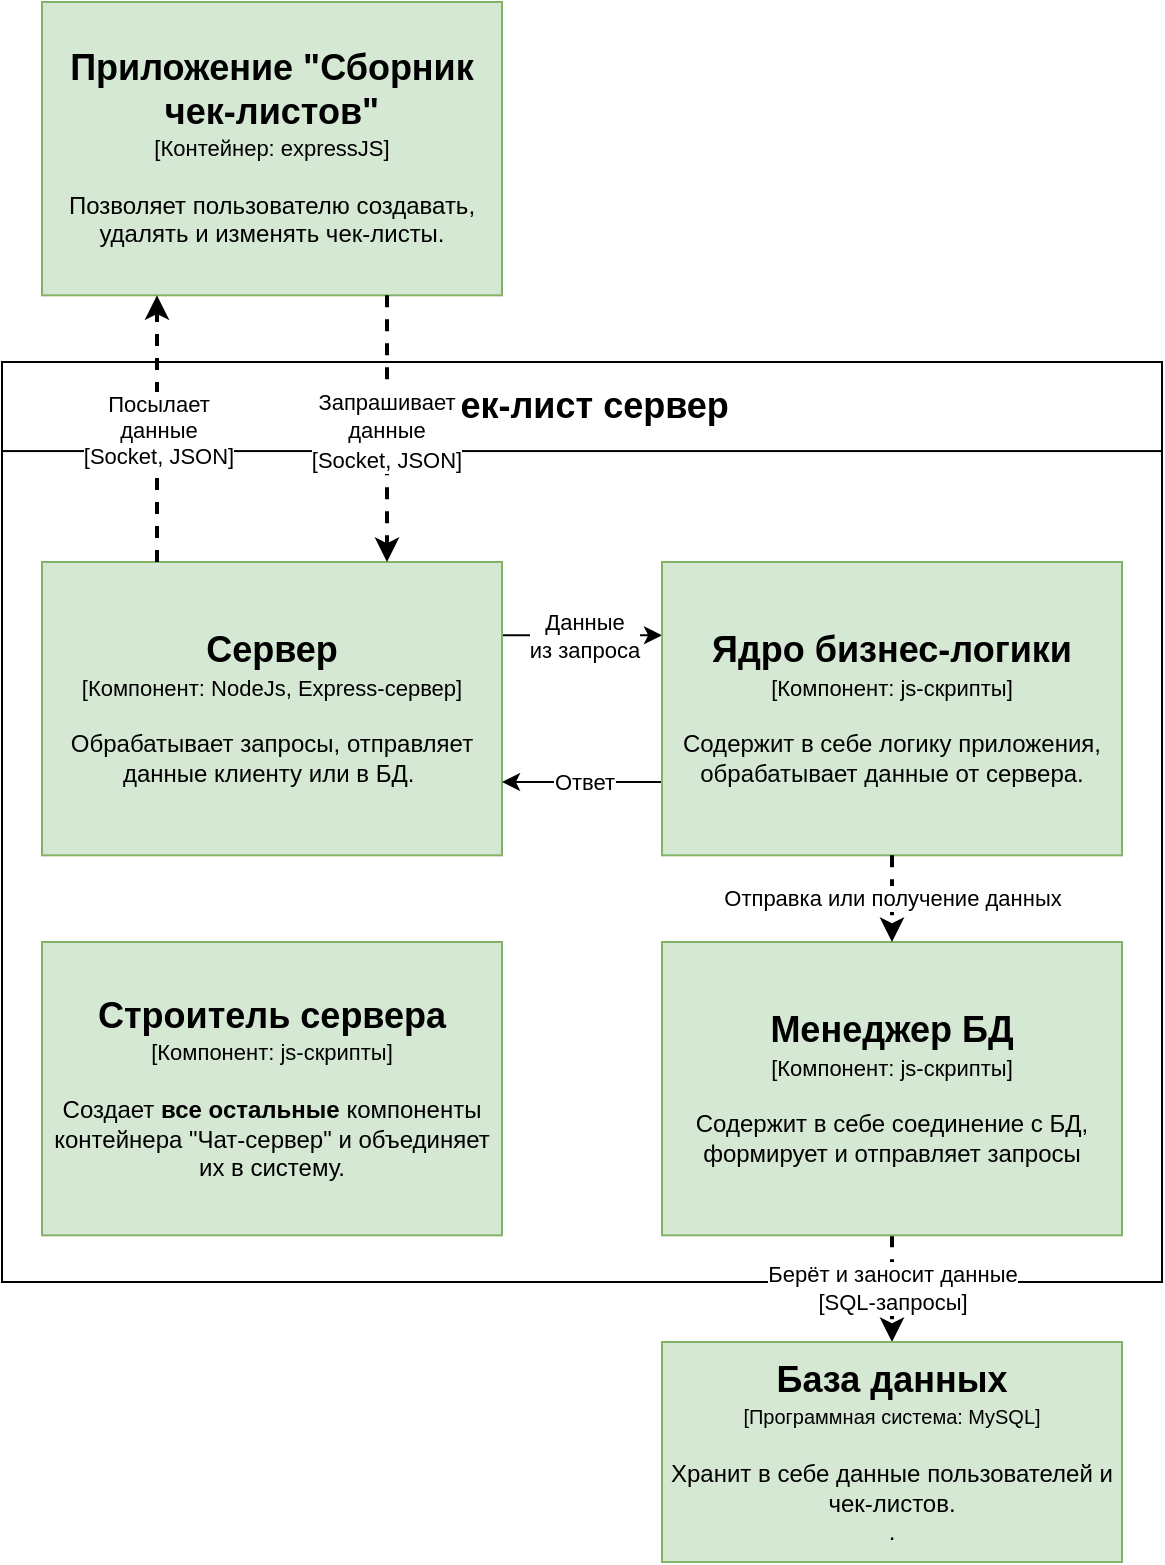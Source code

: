 <mxfile version="13.7.9" type="device"><diagram id="LKbl59Wxj6-I2dOmfFXZ" name="Page-1"><mxGraphModel dx="2" dy="494" grid="1" gridSize="10" guides="1" tooltips="1" connect="1" arrows="1" fold="1" page="1" pageScale="1" pageWidth="850" pageHeight="1100" math="0" shadow="0"><root><mxCell id="0"/><mxCell id="1" parent="0"/><mxCell id="no0ji6hjgd8IN9LN7iAC-79" value="" style="rounded=0;whiteSpace=wrap;html=1;" parent="1" vertex="1"><mxGeometry x="990" y="460" width="580" height="460" as="geometry"/></mxCell><mxCell id="no0ji6hjgd8IN9LN7iAC-10" value="&lt;div&gt;Берёт и заносит данные&lt;/div&gt;&lt;div&gt;[SQL-запросы]&lt;br&gt;&lt;/div&gt;" style="edgeStyle=orthogonalEdgeStyle;rounded=0;orthogonalLoop=1;jettySize=auto;html=1;dashed=1;strokeWidth=2;exitX=0.5;exitY=1;exitDx=0;exitDy=0;" parent="1" source="no0ji6hjgd8IN9LN7iAC-91" target="no0ji6hjgd8IN9LN7iAC-13" edge="1"><mxGeometry relative="1" as="geometry"><mxPoint x="360" y="810" as="sourcePoint"/></mxGeometry></mxCell><mxCell id="no0ji6hjgd8IN9LN7iAC-13" value="&lt;div&gt;&lt;div&gt;&lt;b&gt;&lt;font style=&quot;font-size: 18px&quot;&gt;База данных&lt;/font&gt;&lt;/b&gt;&lt;br&gt;&lt;/div&gt;&lt;div&gt;&lt;font style=&quot;font-size: 10px&quot;&gt;[&lt;/font&gt;&lt;font style=&quot;font-size: 10px&quot;&gt;&lt;span class=&quot;tlid-translation translation&quot; lang=&quot;ru&quot;&gt;&lt;span title=&quot;&quot; class=&quot;&quot;&gt;Программная система: MySQL&lt;/span&gt;&lt;/span&gt;]&lt;/font&gt;&lt;/div&gt;&lt;div&gt;&lt;font style=&quot;font-size: 10px&quot;&gt;&lt;br&gt;&lt;/font&gt;&lt;/div&gt;Хранит в себе данные пользователей и чек-листов.&lt;div&gt;.&lt;/div&gt;&lt;/div&gt;" style="rounded=0;whiteSpace=wrap;html=1;fillColor=#d5e8d4;strokeColor=#82b366;" parent="1" vertex="1"><mxGeometry x="1320" y="950" width="230" height="110" as="geometry"/></mxCell><mxCell id="no0ji6hjgd8IN9LN7iAC-95" style="edgeStyle=orthogonalEdgeStyle;rounded=0;orthogonalLoop=1;jettySize=auto;html=1;exitX=1;exitY=0.25;exitDx=0;exitDy=0;entryX=0;entryY=0.25;entryDx=0;entryDy=0;" parent="1" source="no0ji6hjgd8IN9LN7iAC-28" target="no0ji6hjgd8IN9LN7iAC-86" edge="1"><mxGeometry relative="1" as="geometry"/></mxCell><mxCell id="no0ji6hjgd8IN9LN7iAC-96" value="Данные&lt;br&gt;из запроса" style="edgeLabel;html=1;align=center;verticalAlign=middle;resizable=0;points=[];" parent="no0ji6hjgd8IN9LN7iAC-95" vertex="1" connectable="0"><mxGeometry x="0.421" y="1" relative="1" as="geometry"><mxPoint x="-16.48" y="0.99" as="offset"/></mxGeometry></mxCell><mxCell id="no0ji6hjgd8IN9LN7iAC-28" value="&lt;div&gt;&lt;b&gt;&lt;font style=&quot;font-size: 18px&quot;&gt;Сервер&lt;/font&gt;&lt;/b&gt;&lt;/div&gt;&lt;div&gt;&lt;font style=&quot;font-size: 11px&quot;&gt;[Компонент&lt;/font&gt;&lt;font style=&quot;font-size: 11px&quot;&gt;&lt;span class=&quot;tlid-translation translation&quot; lang=&quot;ru&quot;&gt;&lt;span title=&quot;&quot; class=&quot;&quot;&gt;: NodeJs, Express-сервер]&lt;/span&gt;&lt;/span&gt;&lt;/font&gt;&lt;/div&gt;&lt;div&gt;&lt;font style=&quot;font-size: 10px&quot;&gt;&lt;br&gt;&lt;/font&gt;&lt;/div&gt;&lt;div&gt;Обрабатывает запросы, отправляет данные клиенту или в БД.&amp;nbsp;&lt;br&gt;&lt;/div&gt;" style="rounded=0;whiteSpace=wrap;html=1;fillColor=#d5e8d4;strokeColor=#82b366;" parent="1" vertex="1"><mxGeometry x="1010" y="560.0" width="230" height="146.667" as="geometry"/></mxCell><mxCell id="no0ji6hjgd8IN9LN7iAC-80" value="&lt;b style=&quot;font-size: 18px&quot;&gt;Чек-лист сервер&lt;/b&gt;" style="rounded=0;whiteSpace=wrap;html=1;" parent="1" vertex="1"><mxGeometry x="990" y="460" width="580" height="44.54" as="geometry"/></mxCell><mxCell id="no0ji6hjgd8IN9LN7iAC-99" style="edgeStyle=orthogonalEdgeStyle;rounded=0;orthogonalLoop=1;jettySize=auto;html=1;exitX=0;exitY=0.75;exitDx=0;exitDy=0;entryX=1;entryY=0.75;entryDx=0;entryDy=0;" parent="1" source="no0ji6hjgd8IN9LN7iAC-86" target="no0ji6hjgd8IN9LN7iAC-28" edge="1"><mxGeometry relative="1" as="geometry"/></mxCell><mxCell id="no0ji6hjgd8IN9LN7iAC-100" value="Ответ" style="edgeLabel;html=1;align=center;verticalAlign=middle;resizable=0;points=[];" parent="no0ji6hjgd8IN9LN7iAC-99" vertex="1" connectable="0"><mxGeometry x="-0.232" y="1" relative="1" as="geometry"><mxPoint x="-8.97" y="-1" as="offset"/></mxGeometry></mxCell><mxCell id="no0ji6hjgd8IN9LN7iAC-86" value="&lt;div&gt;&lt;b&gt;&lt;font style=&quot;font-size: 18px&quot;&gt;Ядро бизнес-логики&lt;/font&gt;&lt;/b&gt;&lt;/div&gt;&lt;div&gt;&lt;font style=&quot;font-size: 11px&quot;&gt;[Компонент&lt;/font&gt;&lt;font style=&quot;font-size: 11px&quot;&gt;&lt;span class=&quot;tlid-translation translation&quot; lang=&quot;ru&quot;&gt;&lt;span title=&quot;&quot; class=&quot;&quot;&gt;: js-скрипты]&lt;/span&gt;&lt;/span&gt;&lt;/font&gt;&lt;/div&gt;&lt;div&gt;&lt;font style=&quot;font-size: 10px&quot;&gt;&lt;br&gt;&lt;/font&gt;&lt;/div&gt;&lt;div&gt;Содержит в себе логику приложения, обрабатывает данные от сервера.&lt;br&gt;&lt;/div&gt;" style="rounded=0;whiteSpace=wrap;html=1;fillColor=#d5e8d4;strokeColor=#82b366;" parent="1" vertex="1"><mxGeometry x="1320" y="560.0" width="230" height="146.667" as="geometry"/></mxCell><mxCell id="no0ji6hjgd8IN9LN7iAC-87" value="&lt;div&gt;&lt;div&gt;&lt;b style=&quot;font-size: 18px&quot;&gt;Приложение &quot;Сборник чек-листов&quot;&lt;/b&gt;&lt;br&gt;&lt;/div&gt;&lt;div&gt;&lt;font style=&quot;font-size: 11px&quot;&gt;[&lt;/font&gt;&lt;font style=&quot;font-size: 11px&quot;&gt;&lt;span class=&quot;tlid-translation translation&quot; lang=&quot;ru&quot;&gt;&lt;span title=&quot;&quot; class=&quot;&quot;&gt;Контейнер: expressJS]&lt;/span&gt;&lt;/span&gt;&lt;/font&gt;&lt;/div&gt;&lt;div&gt;&lt;font style=&quot;font-size: 10px&quot;&gt;&lt;br&gt;&lt;/font&gt;&lt;/div&gt;&lt;div&gt;Позволяет пользователю создавать, удалять и изменять чек-листы.&lt;/div&gt;&lt;/div&gt;" style="rounded=0;whiteSpace=wrap;html=1;fillColor=#d5e8d4;strokeColor=#82b366;" parent="1" vertex="1"><mxGeometry x="1010" y="280.0" width="230" height="146.667" as="geometry"/></mxCell><mxCell id="no0ji6hjgd8IN9LN7iAC-88" style="edgeStyle=orthogonalEdgeStyle;rounded=0;orthogonalLoop=1;jettySize=auto;html=1;exitX=0.75;exitY=1;exitDx=0;exitDy=0;entryX=0.75;entryY=0;entryDx=0;entryDy=0;dashed=1;strokeWidth=2;" parent="1" source="no0ji6hjgd8IN9LN7iAC-87" target="no0ji6hjgd8IN9LN7iAC-28" edge="1"><mxGeometry relative="1" as="geometry"><mxPoint x="1172.5" y="450" as="targetPoint"/></mxGeometry></mxCell><mxCell id="no0ji6hjgd8IN9LN7iAC-89" value="&lt;div&gt;&lt;font style=&quot;font-size: 11px&quot;&gt;Запрашивает&lt;/font&gt;&lt;/div&gt;&lt;div&gt;&lt;font style=&quot;font-size: 11px&quot;&gt; данные&lt;/font&gt;&lt;/div&gt;&lt;div&gt;&lt;font style=&quot;font-size: 11px&quot;&gt;&lt;font style=&quot;font-size: 11px&quot; size=&quot;3&quot;&gt;[Socket, JSON]&lt;/font&gt;&lt;/font&gt;&lt;/div&gt;" style="text;html=1;align=center;verticalAlign=middle;resizable=0;points=[];labelBackgroundColor=#ffffff;" parent="no0ji6hjgd8IN9LN7iAC-88" vertex="1" connectable="0"><mxGeometry x="0.15" y="-1" relative="1" as="geometry"><mxPoint y="-9" as="offset"/></mxGeometry></mxCell><mxCell id="no0ji6hjgd8IN9LN7iAC-90" value="&lt;div&gt;&lt;font style=&quot;font-size: 11px&quot;&gt;Посылает&lt;/font&gt;&lt;/div&gt;&lt;div&gt;&lt;font style=&quot;font-size: 11px&quot; size=&quot;3&quot;&gt;данные&lt;br&gt;&lt;/font&gt;&lt;/div&gt;&lt;div&gt;&lt;font style=&quot;font-size: 11px&quot; size=&quot;3&quot;&gt;[Socket, JSON]&lt;br&gt;&lt;/font&gt;&lt;/div&gt;" style="edgeStyle=orthogonalEdgeStyle;rounded=0;orthogonalLoop=1;jettySize=auto;html=1;exitX=0.25;exitY=0;exitDx=0;exitDy=0;entryX=0.25;entryY=1;entryDx=0;entryDy=0;dashed=1;strokeWidth=2;" parent="1" source="no0ji6hjgd8IN9LN7iAC-28" target="no0ji6hjgd8IN9LN7iAC-87" edge="1"><mxGeometry relative="1" as="geometry"><mxPoint x="1057.5" y="450" as="sourcePoint"/></mxGeometry></mxCell><mxCell id="no0ji6hjgd8IN9LN7iAC-91" value="&lt;div&gt;&lt;span style=&quot;font-size: 18px&quot;&gt;&lt;b&gt;Менеджер БД&lt;/b&gt;&lt;/span&gt;&lt;/div&gt;&lt;div&gt;&lt;font style=&quot;font-size: 11px&quot;&gt;[Компонент&lt;/font&gt;&lt;font style=&quot;font-size: 11px&quot;&gt;&lt;span class=&quot;tlid-translation translation&quot; lang=&quot;ru&quot;&gt;&lt;span title=&quot;&quot; class=&quot;&quot;&gt;: js-скрипты]&lt;/span&gt;&lt;/span&gt;&lt;/font&gt;&lt;/div&gt;&lt;div&gt;&lt;font style=&quot;font-size: 10px&quot;&gt;&lt;br&gt;&lt;/font&gt;&lt;/div&gt;&lt;div&gt;Содержит в себе соединение с БД, формирует и отправляет запросы&lt;br&gt;&lt;/div&gt;" style="rounded=0;whiteSpace=wrap;html=1;fillColor=#d5e8d4;strokeColor=#82b366;" parent="1" vertex="1"><mxGeometry x="1320" y="750.0" width="230" height="146.667" as="geometry"/></mxCell><mxCell id="no0ji6hjgd8IN9LN7iAC-93" value="Отправка или получение данных" style="edgeStyle=orthogonalEdgeStyle;rounded=0;orthogonalLoop=1;jettySize=auto;html=1;dashed=1;strokeWidth=2;" parent="1" source="no0ji6hjgd8IN9LN7iAC-86" target="no0ji6hjgd8IN9LN7iAC-91" edge="1"><mxGeometry relative="1" as="geometry"><mxPoint x="1425" y="936.667" as="sourcePoint"/><mxPoint x="1425" y="1000" as="targetPoint"/></mxGeometry></mxCell><mxCell id="no0ji6hjgd8IN9LN7iAC-101" value="&lt;div&gt;&lt;b&gt;&lt;font style=&quot;font-size: 18px&quot;&gt;Строитель сервера&lt;/font&gt;&lt;/b&gt;&lt;/div&gt;&lt;div&gt;&lt;font style=&quot;font-size: 11px&quot;&gt;[Компонент&lt;/font&gt;&lt;font style=&quot;font-size: 11px&quot;&gt;&lt;span class=&quot;tlid-translation translation&quot; lang=&quot;ru&quot;&gt;&lt;span title=&quot;&quot; class=&quot;&quot;&gt;: js-скрипты]&lt;/span&gt;&lt;/span&gt;&lt;/font&gt;&lt;/div&gt;&lt;div&gt;&lt;font style=&quot;font-size: 10px&quot;&gt;&lt;br&gt;&lt;/font&gt;&lt;/div&gt;&lt;div&gt;Создает &lt;b&gt;все остальные &lt;/b&gt;компоненты контейнера &quot;Чат-сервер&quot; и объединяет их в систему.&lt;br&gt;&lt;/div&gt;" style="rounded=0;whiteSpace=wrap;html=1;fillColor=#d5e8d4;strokeColor=#82b366;" parent="1" vertex="1"><mxGeometry x="1010" y="750.0" width="230" height="146.667" as="geometry"/></mxCell></root></mxGraphModel></diagram></mxfile>